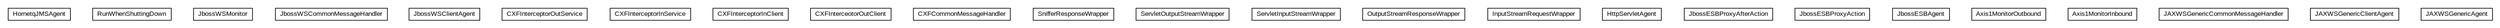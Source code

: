 #!/usr/local/bin/dot
#
# Class diagram 
# Generated by UMLGraph version R5_6-24-gf6e263 (http://www.umlgraph.org/)
#

digraph G {
	edge [fontname="arial",fontsize=10,labelfontname="arial",labelfontsize=10];
	node [fontname="arial",fontsize=10,shape=plaintext];
	nodesep=0.25;
	ranksep=0.5;
	// org.miloss.fgsms.agents.HornetqJMSAgent
	c40521 [label=<<table title="org.miloss.fgsms.agents.HornetqJMSAgent" border="0" cellborder="1" cellspacing="0" cellpadding="2" port="p" href="./HornetqJMSAgent.html">
		<tr><td><table border="0" cellspacing="0" cellpadding="1">
<tr><td align="center" balign="center"> HornetqJMSAgent </td></tr>
		</table></td></tr>
		</table>>, URL="./HornetqJMSAgent.html", fontname="arial", fontcolor="black", fontsize=10.0];
	// org.miloss.fgsms.agents.HornetqJMSAgent.RunWhenShuttingDown
	c40522 [label=<<table title="org.miloss.fgsms.agents.HornetqJMSAgent.RunWhenShuttingDown" border="0" cellborder="1" cellspacing="0" cellpadding="2" port="p" href="./HornetqJMSAgent.RunWhenShuttingDown.html">
		<tr><td><table border="0" cellspacing="0" cellpadding="1">
<tr><td align="center" balign="center"> RunWhenShuttingDown </td></tr>
		</table></td></tr>
		</table>>, URL="./HornetqJMSAgent.RunWhenShuttingDown.html", fontname="arial", fontcolor="black", fontsize=10.0];
	// org.miloss.fgsms.agents.JbossWSMonitor
	c40523 [label=<<table title="org.miloss.fgsms.agents.JbossWSMonitor" border="0" cellborder="1" cellspacing="0" cellpadding="2" port="p" href="./JbossWSMonitor.html">
		<tr><td><table border="0" cellspacing="0" cellpadding="1">
<tr><td align="center" balign="center"> JbossWSMonitor </td></tr>
		</table></td></tr>
		</table>>, URL="./JbossWSMonitor.html", fontname="arial", fontcolor="black", fontsize=10.0];
	// org.miloss.fgsms.agents.JbossWSCommonMessageHandler
	c40524 [label=<<table title="org.miloss.fgsms.agents.JbossWSCommonMessageHandler" border="0" cellborder="1" cellspacing="0" cellpadding="2" port="p" href="./JbossWSCommonMessageHandler.html">
		<tr><td><table border="0" cellspacing="0" cellpadding="1">
<tr><td align="center" balign="center"> JbossWSCommonMessageHandler </td></tr>
		</table></td></tr>
		</table>>, URL="./JbossWSCommonMessageHandler.html", fontname="arial", fontcolor="black", fontsize=10.0];
	// org.miloss.fgsms.agents.JbossWSClientAgent
	c40525 [label=<<table title="org.miloss.fgsms.agents.JbossWSClientAgent" border="0" cellborder="1" cellspacing="0" cellpadding="2" port="p" href="./JbossWSClientAgent.html">
		<tr><td><table border="0" cellspacing="0" cellpadding="1">
<tr><td align="center" balign="center"> JbossWSClientAgent </td></tr>
		</table></td></tr>
		</table>>, URL="./JbossWSClientAgent.html", fontname="arial", fontcolor="black", fontsize=10.0];
	// org.miloss.fgsms.agents.CXFInterceptorOutService
	c40526 [label=<<table title="org.miloss.fgsms.agents.CXFInterceptorOutService" border="0" cellborder="1" cellspacing="0" cellpadding="2" port="p" href="./CXFInterceptorOutService.html">
		<tr><td><table border="0" cellspacing="0" cellpadding="1">
<tr><td align="center" balign="center"> CXFInterceptorOutService </td></tr>
		</table></td></tr>
		</table>>, URL="./CXFInterceptorOutService.html", fontname="arial", fontcolor="black", fontsize=10.0];
	// org.miloss.fgsms.agents.CXFInterceptorInService
	c40527 [label=<<table title="org.miloss.fgsms.agents.CXFInterceptorInService" border="0" cellborder="1" cellspacing="0" cellpadding="2" port="p" href="./CXFInterceptorInService.html">
		<tr><td><table border="0" cellspacing="0" cellpadding="1">
<tr><td align="center" balign="center"> CXFInterceptorInService </td></tr>
		</table></td></tr>
		</table>>, URL="./CXFInterceptorInService.html", fontname="arial", fontcolor="black", fontsize=10.0];
	// org.miloss.fgsms.agents.CXFInterceptorInClient
	c40528 [label=<<table title="org.miloss.fgsms.agents.CXFInterceptorInClient" border="0" cellborder="1" cellspacing="0" cellpadding="2" port="p" href="./CXFInterceptorInClient.html">
		<tr><td><table border="0" cellspacing="0" cellpadding="1">
<tr><td align="center" balign="center"> CXFInterceptorInClient </td></tr>
		</table></td></tr>
		</table>>, URL="./CXFInterceptorInClient.html", fontname="arial", fontcolor="black", fontsize=10.0];
	// org.miloss.fgsms.agents.CXFInterceotorOutClient
	c40529 [label=<<table title="org.miloss.fgsms.agents.CXFInterceotorOutClient" border="0" cellborder="1" cellspacing="0" cellpadding="2" port="p" href="./CXFInterceotorOutClient.html">
		<tr><td><table border="0" cellspacing="0" cellpadding="1">
<tr><td align="center" balign="center"> CXFInterceotorOutClient </td></tr>
		</table></td></tr>
		</table>>, URL="./CXFInterceotorOutClient.html", fontname="arial", fontcolor="black", fontsize=10.0];
	// org.miloss.fgsms.agents.CXFCommonMessageHandler
	c40530 [label=<<table title="org.miloss.fgsms.agents.CXFCommonMessageHandler" border="0" cellborder="1" cellspacing="0" cellpadding="2" port="p" href="./CXFCommonMessageHandler.html">
		<tr><td><table border="0" cellspacing="0" cellpadding="1">
<tr><td align="center" balign="center"> CXFCommonMessageHandler </td></tr>
		</table></td></tr>
		</table>>, URL="./CXFCommonMessageHandler.html", fontname="arial", fontcolor="black", fontsize=10.0];
	// org.miloss.fgsms.agents.SnifferResponseWrapper
	c40531 [label=<<table title="org.miloss.fgsms.agents.SnifferResponseWrapper" border="0" cellborder="1" cellspacing="0" cellpadding="2" port="p" href="./SnifferResponseWrapper.html">
		<tr><td><table border="0" cellspacing="0" cellpadding="1">
<tr><td align="center" balign="center"> SnifferResponseWrapper </td></tr>
		</table></td></tr>
		</table>>, URL="./SnifferResponseWrapper.html", fontname="arial", fontcolor="black", fontsize=10.0];
	// org.miloss.fgsms.agents.ServletOutputStreamWrapper
	c40532 [label=<<table title="org.miloss.fgsms.agents.ServletOutputStreamWrapper" border="0" cellborder="1" cellspacing="0" cellpadding="2" port="p" href="./ServletOutputStreamWrapper.html">
		<tr><td><table border="0" cellspacing="0" cellpadding="1">
<tr><td align="center" balign="center"> ServletOutputStreamWrapper </td></tr>
		</table></td></tr>
		</table>>, URL="./ServletOutputStreamWrapper.html", fontname="arial", fontcolor="black", fontsize=10.0];
	// org.miloss.fgsms.agents.ServletInputStreamWrapper
	c40533 [label=<<table title="org.miloss.fgsms.agents.ServletInputStreamWrapper" border="0" cellborder="1" cellspacing="0" cellpadding="2" port="p" href="./ServletInputStreamWrapper.html">
		<tr><td><table border="0" cellspacing="0" cellpadding="1">
<tr><td align="center" balign="center"> ServletInputStreamWrapper </td></tr>
		</table></td></tr>
		</table>>, URL="./ServletInputStreamWrapper.html", fontname="arial", fontcolor="black", fontsize=10.0];
	// org.miloss.fgsms.agents.OutputStreamResponseWrapper
	c40534 [label=<<table title="org.miloss.fgsms.agents.OutputStreamResponseWrapper" border="0" cellborder="1" cellspacing="0" cellpadding="2" port="p" href="./OutputStreamResponseWrapper.html">
		<tr><td><table border="0" cellspacing="0" cellpadding="1">
<tr><td align="center" balign="center"> OutputStreamResponseWrapper </td></tr>
		</table></td></tr>
		</table>>, URL="./OutputStreamResponseWrapper.html", fontname="arial", fontcolor="black", fontsize=10.0];
	// org.miloss.fgsms.agents.InputStreamRequestWrapper
	c40535 [label=<<table title="org.miloss.fgsms.agents.InputStreamRequestWrapper" border="0" cellborder="1" cellspacing="0" cellpadding="2" port="p" href="./InputStreamRequestWrapper.html">
		<tr><td><table border="0" cellspacing="0" cellpadding="1">
<tr><td align="center" balign="center"> InputStreamRequestWrapper </td></tr>
		</table></td></tr>
		</table>>, URL="./InputStreamRequestWrapper.html", fontname="arial", fontcolor="black", fontsize=10.0];
	// org.miloss.fgsms.agents.HttpServletAgent
	c40536 [label=<<table title="org.miloss.fgsms.agents.HttpServletAgent" border="0" cellborder="1" cellspacing="0" cellpadding="2" port="p" href="./HttpServletAgent.html">
		<tr><td><table border="0" cellspacing="0" cellpadding="1">
<tr><td align="center" balign="center"> HttpServletAgent </td></tr>
		</table></td></tr>
		</table>>, URL="./HttpServletAgent.html", fontname="arial", fontcolor="black", fontsize=10.0];
	// org.miloss.fgsms.agents.JbossESBProxyAfterAction
	c40537 [label=<<table title="org.miloss.fgsms.agents.JbossESBProxyAfterAction" border="0" cellborder="1" cellspacing="0" cellpadding="2" port="p" href="./JbossESBProxyAfterAction.html">
		<tr><td><table border="0" cellspacing="0" cellpadding="1">
<tr><td align="center" balign="center"> JbossESBProxyAfterAction </td></tr>
		</table></td></tr>
		</table>>, URL="./JbossESBProxyAfterAction.html", fontname="arial", fontcolor="black", fontsize=10.0];
	// org.miloss.fgsms.agents.JbossESBProxyAction
	c40538 [label=<<table title="org.miloss.fgsms.agents.JbossESBProxyAction" border="0" cellborder="1" cellspacing="0" cellpadding="2" port="p" href="./JbossESBProxyAction.html">
		<tr><td><table border="0" cellspacing="0" cellpadding="1">
<tr><td align="center" balign="center"> JbossESBProxyAction </td></tr>
		</table></td></tr>
		</table>>, URL="./JbossESBProxyAction.html", fontname="arial", fontcolor="black", fontsize=10.0];
	// org.miloss.fgsms.agents.JbossESBAgent
	c40539 [label=<<table title="org.miloss.fgsms.agents.JbossESBAgent" border="0" cellborder="1" cellspacing="0" cellpadding="2" port="p" href="./JbossESBAgent.html">
		<tr><td><table border="0" cellspacing="0" cellpadding="1">
<tr><td align="center" balign="center"> JbossESBAgent </td></tr>
		</table></td></tr>
		</table>>, URL="./JbossESBAgent.html", fontname="arial", fontcolor="black", fontsize=10.0];
	// org.miloss.fgsms.agents.Axis1MonitorOutbound
	c40540 [label=<<table title="org.miloss.fgsms.agents.Axis1MonitorOutbound" border="0" cellborder="1" cellspacing="0" cellpadding="2" port="p" href="./Axis1MonitorOutbound.html">
		<tr><td><table border="0" cellspacing="0" cellpadding="1">
<tr><td align="center" balign="center"> Axis1MonitorOutbound </td></tr>
		</table></td></tr>
		</table>>, URL="./Axis1MonitorOutbound.html", fontname="arial", fontcolor="black", fontsize=10.0];
	// org.miloss.fgsms.agents.Axis1MonitorInbound
	c40541 [label=<<table title="org.miloss.fgsms.agents.Axis1MonitorInbound" border="0" cellborder="1" cellspacing="0" cellpadding="2" port="p" href="./Axis1MonitorInbound.html">
		<tr><td><table border="0" cellspacing="0" cellpadding="1">
<tr><td align="center" balign="center"> Axis1MonitorInbound </td></tr>
		</table></td></tr>
		</table>>, URL="./Axis1MonitorInbound.html", fontname="arial", fontcolor="black", fontsize=10.0];
	// org.miloss.fgsms.agents.JAXWSGenericCommonMessageHandler
	c40542 [label=<<table title="org.miloss.fgsms.agents.JAXWSGenericCommonMessageHandler" border="0" cellborder="1" cellspacing="0" cellpadding="2" port="p" href="./JAXWSGenericCommonMessageHandler.html">
		<tr><td><table border="0" cellspacing="0" cellpadding="1">
<tr><td align="center" balign="center"> JAXWSGenericCommonMessageHandler </td></tr>
		</table></td></tr>
		</table>>, URL="./JAXWSGenericCommonMessageHandler.html", fontname="arial", fontcolor="black", fontsize=10.0];
	// org.miloss.fgsms.agents.JAXWSGenericClientAgent
	c40543 [label=<<table title="org.miloss.fgsms.agents.JAXWSGenericClientAgent" border="0" cellborder="1" cellspacing="0" cellpadding="2" port="p" href="./JAXWSGenericClientAgent.html">
		<tr><td><table border="0" cellspacing="0" cellpadding="1">
<tr><td align="center" balign="center"> JAXWSGenericClientAgent </td></tr>
		</table></td></tr>
		</table>>, URL="./JAXWSGenericClientAgent.html", fontname="arial", fontcolor="black", fontsize=10.0];
	// org.miloss.fgsms.agents.JAXWSGenericAgent
	c40544 [label=<<table title="org.miloss.fgsms.agents.JAXWSGenericAgent" border="0" cellborder="1" cellspacing="0" cellpadding="2" port="p" href="./JAXWSGenericAgent.html">
		<tr><td><table border="0" cellspacing="0" cellpadding="1">
<tr><td align="center" balign="center"> JAXWSGenericAgent </td></tr>
		</table></td></tr>
		</table>>, URL="./JAXWSGenericAgent.html", fontname="arial", fontcolor="black", fontsize=10.0];
}

